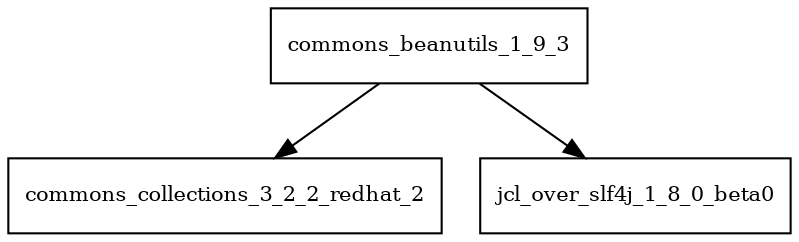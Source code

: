 digraph commons_beanutils_1_9_3_dependencies {
  node [shape = box, fontsize=10.0];
  commons_beanutils_1_9_3 -> commons_collections_3_2_2_redhat_2;
  commons_beanutils_1_9_3 -> jcl_over_slf4j_1_8_0_beta0;
}
